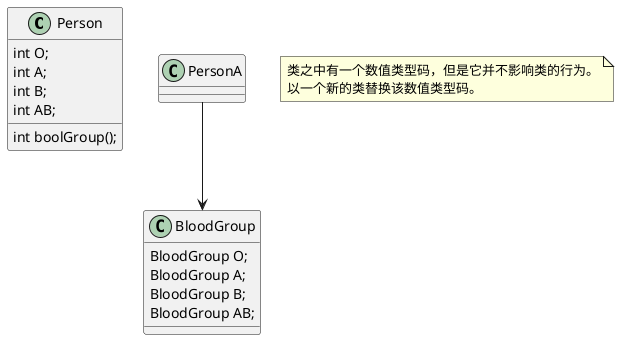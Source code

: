 @startuml

class Person {

    int O;
    int A;
    int B;
    int AB;

    int boolGroup();

}

class BloodGroup {
    BloodGroup O;
    BloodGroup A;
    BloodGroup B;
    BloodGroup AB;
}

PersonA --> BloodGroup


note as N1
  类之中有一个数值类型码，但是它并不影响类的行为。
  以一个新的类替换该数值类型码。
end note


@enduml